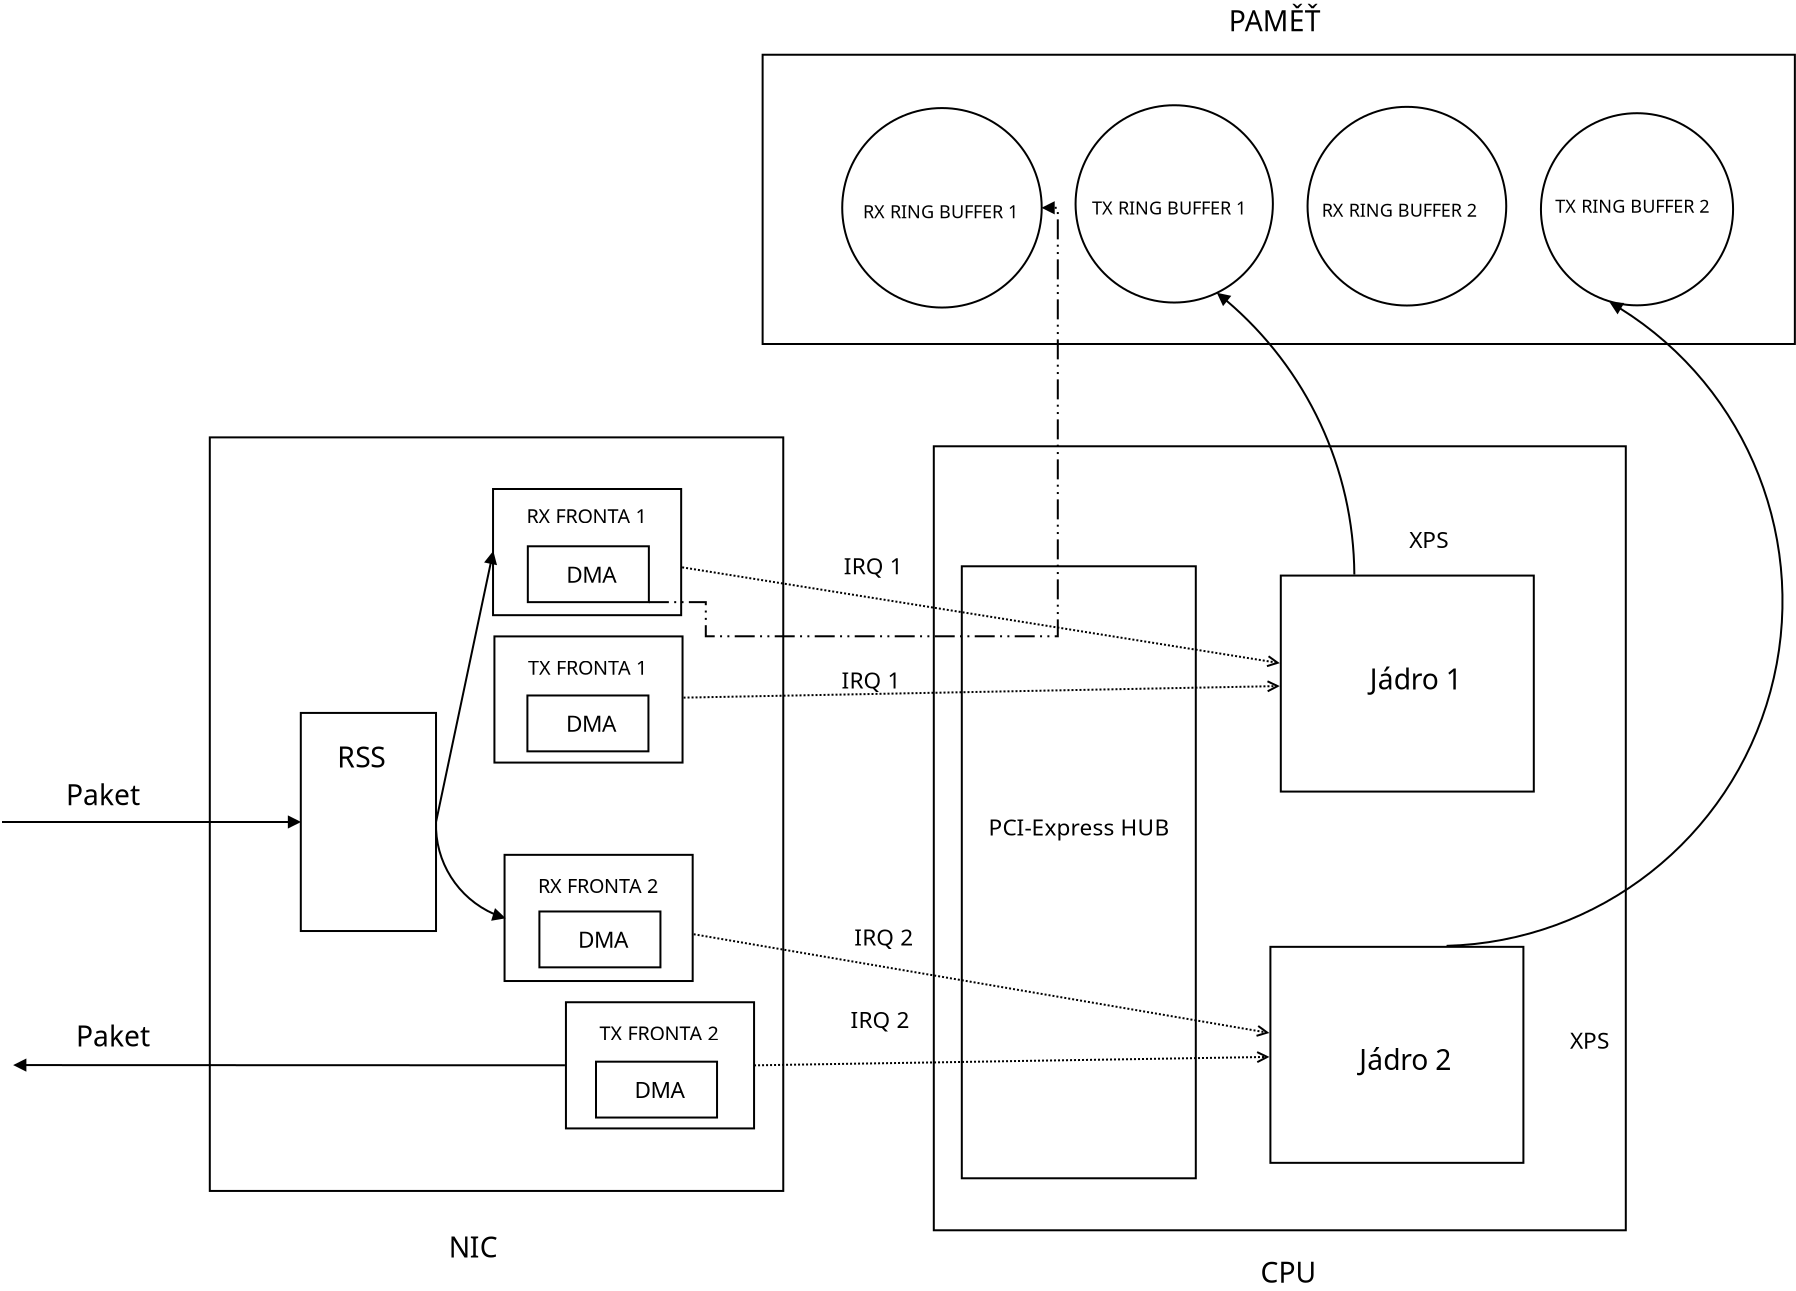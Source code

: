 <?xml version="1.0" encoding="UTF-8"?>
<dia:diagram xmlns:dia="http://www.lysator.liu.se/~alla/dia/">
  <dia:layer name="Background" visible="true" active="true">
    <dia:object type="Standard - Box" version="0" id="O0">
      <dia:attribute name="obj_pos">
        <dia:point val="3.762,3.036"/>
      </dia:attribute>
      <dia:attribute name="obj_bb">
        <dia:rectangle val="3.712,2.986;13.217,9.395"/>
      </dia:attribute>
      <dia:attribute name="elem_corner">
        <dia:point val="3.762,3.036"/>
      </dia:attribute>
      <dia:attribute name="elem_width">
        <dia:real val="9.406"/>
      </dia:attribute>
      <dia:attribute name="elem_height">
        <dia:real val="6.309"/>
      </dia:attribute>
      <dia:attribute name="show_background">
        <dia:boolean val="true"/>
      </dia:attribute>
    </dia:object>
    <dia:object type="Standard - Text" version="1" id="O1">
      <dia:attribute name="obj_pos">
        <dia:point val="5.437,4.747"/>
      </dia:attribute>
      <dia:attribute name="obj_bb">
        <dia:rectangle val="5.437,3.83;12.022,4.98"/>
      </dia:attribute>
      <dia:attribute name="text">
        <dia:composite type="text">
          <dia:attribute name="string">
            <dia:string>#RX FRONTA 1#</dia:string>
          </dia:attribute>
          <dia:attribute name="font">
            <dia:font family="sans" style="0" name="Helvetica"/>
          </dia:attribute>
          <dia:attribute name="height">
            <dia:real val="1.235"/>
          </dia:attribute>
          <dia:attribute name="pos">
            <dia:point val="5.437,4.747"/>
          </dia:attribute>
          <dia:attribute name="color">
            <dia:color val="#000000"/>
          </dia:attribute>
          <dia:attribute name="alignment">
            <dia:enum val="0"/>
          </dia:attribute>
        </dia:composite>
      </dia:attribute>
      <dia:attribute name="valign">
        <dia:enum val="3"/>
      </dia:attribute>
    </dia:object>
    <dia:object type="Standard - Box" version="0" id="O2">
      <dia:attribute name="obj_pos">
        <dia:point val="43.15,7.365"/>
      </dia:attribute>
      <dia:attribute name="obj_bb">
        <dia:rectangle val="43.099,7.315;55.849,18.215"/>
      </dia:attribute>
      <dia:attribute name="elem_corner">
        <dia:point val="43.15,7.365"/>
      </dia:attribute>
      <dia:attribute name="elem_width">
        <dia:real val="12.65"/>
      </dia:attribute>
      <dia:attribute name="elem_height">
        <dia:real val="10.8"/>
      </dia:attribute>
      <dia:attribute name="show_background">
        <dia:boolean val="true"/>
      </dia:attribute>
    </dia:object>
    <dia:object type="Standard - Line" version="0" id="O3">
      <dia:attribute name="obj_pos">
        <dia:point val="13.217,6.952"/>
      </dia:attribute>
      <dia:attribute name="obj_bb">
        <dia:rectangle val="13.159,6.895;43.21,11.983"/>
      </dia:attribute>
      <dia:attribute name="conn_endpoints">
        <dia:point val="13.217,6.952"/>
        <dia:point val="43.1,11.743"/>
      </dia:attribute>
      <dia:attribute name="numcp">
        <dia:int val="1"/>
      </dia:attribute>
      <dia:attribute name="line_style">
        <dia:enum val="4"/>
      </dia:attribute>
      <dia:attribute name="end_arrow">
        <dia:enum val="1"/>
      </dia:attribute>
      <dia:attribute name="end_arrow_length">
        <dia:real val="0.5"/>
      </dia:attribute>
      <dia:attribute name="end_arrow_width">
        <dia:real val="0.5"/>
      </dia:attribute>
      <dia:connections>
        <dia:connection handle="0" to="O0" connection="8"/>
        <dia:connection handle="1" to="O2" connection="8"/>
      </dia:connections>
    </dia:object>
    <dia:object type="Standard - Text" version="1" id="O4">
      <dia:attribute name="obj_pos">
        <dia:point val="21.3,7.3"/>
      </dia:attribute>
      <dia:attribute name="obj_bb">
        <dia:rectangle val="21.3,6.25;24.387,7.567"/>
      </dia:attribute>
      <dia:attribute name="text">
        <dia:composite type="text">
          <dia:attribute name="string">
            <dia:string>#IRQ 1#</dia:string>
          </dia:attribute>
          <dia:attribute name="font">
            <dia:font family="sans" style="0" name="Helvetica"/>
          </dia:attribute>
          <dia:attribute name="height">
            <dia:real val="1.411"/>
          </dia:attribute>
          <dia:attribute name="pos">
            <dia:point val="21.3,7.3"/>
          </dia:attribute>
          <dia:attribute name="color">
            <dia:color val="#000000"/>
          </dia:attribute>
          <dia:attribute name="alignment">
            <dia:enum val="0"/>
          </dia:attribute>
        </dia:composite>
      </dia:attribute>
      <dia:attribute name="valign">
        <dia:enum val="3"/>
      </dia:attribute>
    </dia:object>
    <dia:object type="Standard - Text" version="1" id="O5">
      <dia:attribute name="obj_pos">
        <dia:point val="47.594,13.064"/>
      </dia:attribute>
      <dia:attribute name="obj_bb">
        <dia:rectangle val="47.594,11.754;52.526,13.397"/>
      </dia:attribute>
      <dia:attribute name="text">
        <dia:composite type="text">
          <dia:attribute name="string">
            <dia:string>#Jádro 1#</dia:string>
          </dia:attribute>
          <dia:attribute name="font">
            <dia:font family="sans" style="0" name="Helvetica"/>
          </dia:attribute>
          <dia:attribute name="height">
            <dia:real val="1.764"/>
          </dia:attribute>
          <dia:attribute name="pos">
            <dia:point val="47.594,13.064"/>
          </dia:attribute>
          <dia:attribute name="color">
            <dia:color val="#000000"/>
          </dia:attribute>
          <dia:attribute name="alignment">
            <dia:enum val="0"/>
          </dia:attribute>
        </dia:composite>
      </dia:attribute>
      <dia:attribute name="valign">
        <dia:enum val="3"/>
      </dia:attribute>
    </dia:object>
    <dia:object type="Standard - Box" version="0" id="O6">
      <dia:attribute name="obj_pos">
        <dia:point val="-10.4,0.455"/>
      </dia:attribute>
      <dia:attribute name="obj_bb">
        <dia:rectangle val="-10.45,0.405;18.323,38.183"/>
      </dia:attribute>
      <dia:attribute name="elem_corner">
        <dia:point val="-10.4,0.455"/>
      </dia:attribute>
      <dia:attribute name="elem_width">
        <dia:real val="28.673"/>
      </dia:attribute>
      <dia:attribute name="elem_height">
        <dia:real val="37.678"/>
      </dia:attribute>
      <dia:attribute name="border_width">
        <dia:real val="0.1"/>
      </dia:attribute>
      <dia:attribute name="show_background">
        <dia:boolean val="false"/>
      </dia:attribute>
    </dia:object>
    <dia:object type="Standard - Box" version="0" id="O7">
      <dia:attribute name="obj_pos">
        <dia:point val="17.241,-18.677"/>
      </dia:attribute>
      <dia:attribute name="obj_bb">
        <dia:rectangle val="17.191,-18.727;68.904,-4.163"/>
      </dia:attribute>
      <dia:attribute name="elem_corner">
        <dia:point val="17.241,-18.677"/>
      </dia:attribute>
      <dia:attribute name="elem_width">
        <dia:real val="51.612"/>
      </dia:attribute>
      <dia:attribute name="elem_height">
        <dia:real val="14.463"/>
      </dia:attribute>
      <dia:attribute name="show_background">
        <dia:boolean val="true"/>
      </dia:attribute>
    </dia:object>
    <dia:object type="Standard - Text" version="1" id="O8">
      <dia:attribute name="obj_pos">
        <dia:point val="22.257,-10.498"/>
      </dia:attribute>
      <dia:attribute name="obj_bb">
        <dia:rectangle val="22.257,-11.336;30.725,-10.286"/>
      </dia:attribute>
      <dia:attribute name="text">
        <dia:composite type="text">
          <dia:attribute name="string">
            <dia:string>#RX RING BUFFER 1#</dia:string>
          </dia:attribute>
          <dia:attribute name="font">
            <dia:font family="sans" style="0" name="Helvetica"/>
          </dia:attribute>
          <dia:attribute name="height">
            <dia:real val="1.129"/>
          </dia:attribute>
          <dia:attribute name="pos">
            <dia:point val="22.257,-10.498"/>
          </dia:attribute>
          <dia:attribute name="color">
            <dia:color val="#000000"/>
          </dia:attribute>
          <dia:attribute name="alignment">
            <dia:enum val="0"/>
          </dia:attribute>
        </dia:composite>
      </dia:attribute>
      <dia:attribute name="valign">
        <dia:enum val="3"/>
      </dia:attribute>
    </dia:object>
    <dia:object type="Geometric - Perfect Circle" version="1" id="O9">
      <dia:attribute name="obj_pos">
        <dia:point val="21.221,-16.011"/>
      </dia:attribute>
      <dia:attribute name="obj_bb">
        <dia:rectangle val="21.171,-16.061;31.245,-5.987"/>
      </dia:attribute>
      <dia:attribute name="meta">
        <dia:composite type="dict"/>
      </dia:attribute>
      <dia:attribute name="elem_corner">
        <dia:point val="21.221,-16.011"/>
      </dia:attribute>
      <dia:attribute name="elem_width">
        <dia:real val="9.974"/>
      </dia:attribute>
      <dia:attribute name="elem_height">
        <dia:real val="9.974"/>
      </dia:attribute>
      <dia:attribute name="line_width">
        <dia:real val="0.1"/>
      </dia:attribute>
      <dia:attribute name="line_colour">
        <dia:color val="#000000"/>
      </dia:attribute>
      <dia:attribute name="fill_colour">
        <dia:color val="#ffffff"/>
      </dia:attribute>
      <dia:attribute name="show_background">
        <dia:boolean val="false"/>
      </dia:attribute>
      <dia:attribute name="line_style">
        <dia:enum val="0"/>
        <dia:real val="1"/>
      </dia:attribute>
      <dia:attribute name="flip_horizontal">
        <dia:boolean val="false"/>
      </dia:attribute>
      <dia:attribute name="flip_vertical">
        <dia:boolean val="false"/>
      </dia:attribute>
      <dia:attribute name="subscale">
        <dia:real val="1"/>
      </dia:attribute>
    </dia:object>
    <dia:object type="Standard - Text" version="1" id="O10">
      <dia:attribute name="obj_pos">
        <dia:point val="40.545,-19.854"/>
      </dia:attribute>
      <dia:attribute name="obj_bb">
        <dia:rectangle val="40.545,-21.164;45.24,-19.521"/>
      </dia:attribute>
      <dia:attribute name="text">
        <dia:composite type="text">
          <dia:attribute name="string">
            <dia:string>#PAMĚŤ#</dia:string>
          </dia:attribute>
          <dia:attribute name="font">
            <dia:font family="sans" style="0" name="Helvetica"/>
          </dia:attribute>
          <dia:attribute name="height">
            <dia:real val="1.764"/>
          </dia:attribute>
          <dia:attribute name="pos">
            <dia:point val="40.545,-19.854"/>
          </dia:attribute>
          <dia:attribute name="color">
            <dia:color val="#000000"/>
          </dia:attribute>
          <dia:attribute name="alignment">
            <dia:enum val="0"/>
          </dia:attribute>
        </dia:composite>
      </dia:attribute>
      <dia:attribute name="valign">
        <dia:enum val="3"/>
      </dia:attribute>
    </dia:object>
    <dia:object type="Standard - Box" version="0" id="O11">
      <dia:attribute name="obj_pos">
        <dia:point val="3.831,10.406"/>
      </dia:attribute>
      <dia:attribute name="obj_bb">
        <dia:rectangle val="3.781,10.356;13.287,16.765"/>
      </dia:attribute>
      <dia:attribute name="elem_corner">
        <dia:point val="3.831,10.406"/>
      </dia:attribute>
      <dia:attribute name="elem_width">
        <dia:real val="9.406"/>
      </dia:attribute>
      <dia:attribute name="elem_height">
        <dia:real val="6.309"/>
      </dia:attribute>
      <dia:attribute name="show_background">
        <dia:boolean val="true"/>
      </dia:attribute>
    </dia:object>
    <dia:object type="Standard - Text" version="1" id="O12">
      <dia:attribute name="obj_pos">
        <dia:point val="5.506,12.318"/>
      </dia:attribute>
      <dia:attribute name="obj_bb">
        <dia:rectangle val="5.506,11.4;12.009,12.55"/>
      </dia:attribute>
      <dia:attribute name="text">
        <dia:composite type="text">
          <dia:attribute name="string">
            <dia:string>#TX FRONTA 1#</dia:string>
          </dia:attribute>
          <dia:attribute name="font">
            <dia:font family="sans" style="0" name="Helvetica"/>
          </dia:attribute>
          <dia:attribute name="height">
            <dia:real val="1.235"/>
          </dia:attribute>
          <dia:attribute name="pos">
            <dia:point val="5.506,12.318"/>
          </dia:attribute>
          <dia:attribute name="color">
            <dia:color val="#000000"/>
          </dia:attribute>
          <dia:attribute name="alignment">
            <dia:enum val="0"/>
          </dia:attribute>
        </dia:composite>
      </dia:attribute>
      <dia:attribute name="valign">
        <dia:enum val="3"/>
      </dia:attribute>
    </dia:object>
    <dia:object type="Standard - Text" version="1" id="O13">
      <dia:attribute name="obj_pos">
        <dia:point val="33.708,-10.694"/>
      </dia:attribute>
      <dia:attribute name="obj_bb">
        <dia:rectangle val="33.708,-11.531;42.1,-10.481"/>
      </dia:attribute>
      <dia:attribute name="text">
        <dia:composite type="text">
          <dia:attribute name="string">
            <dia:string>#TX RING BUFFER 1#</dia:string>
          </dia:attribute>
          <dia:attribute name="font">
            <dia:font family="sans" style="0" name="Helvetica"/>
          </dia:attribute>
          <dia:attribute name="height">
            <dia:real val="1.129"/>
          </dia:attribute>
          <dia:attribute name="pos">
            <dia:point val="33.708,-10.694"/>
          </dia:attribute>
          <dia:attribute name="color">
            <dia:color val="#000000"/>
          </dia:attribute>
          <dia:attribute name="alignment">
            <dia:enum val="0"/>
          </dia:attribute>
        </dia:composite>
      </dia:attribute>
      <dia:attribute name="valign">
        <dia:enum val="3"/>
      </dia:attribute>
    </dia:object>
    <dia:object type="Geometric - Perfect Circle" version="1" id="O14">
      <dia:attribute name="obj_pos">
        <dia:point val="32.889,-16.152"/>
      </dia:attribute>
      <dia:attribute name="obj_bb">
        <dia:rectangle val="32.839,-16.202;42.804,-6.237"/>
      </dia:attribute>
      <dia:attribute name="meta">
        <dia:composite type="dict"/>
      </dia:attribute>
      <dia:attribute name="elem_corner">
        <dia:point val="32.889,-16.152"/>
      </dia:attribute>
      <dia:attribute name="elem_width">
        <dia:real val="9.865"/>
      </dia:attribute>
      <dia:attribute name="elem_height">
        <dia:real val="9.865"/>
      </dia:attribute>
      <dia:attribute name="line_width">
        <dia:real val="0.1"/>
      </dia:attribute>
      <dia:attribute name="line_colour">
        <dia:color val="#000000"/>
      </dia:attribute>
      <dia:attribute name="fill_colour">
        <dia:color val="#ffffff"/>
      </dia:attribute>
      <dia:attribute name="show_background">
        <dia:boolean val="false"/>
      </dia:attribute>
      <dia:attribute name="line_style">
        <dia:enum val="0"/>
        <dia:real val="1"/>
      </dia:attribute>
      <dia:attribute name="flip_horizontal">
        <dia:boolean val="false"/>
      </dia:attribute>
      <dia:attribute name="flip_vertical">
        <dia:boolean val="false"/>
      </dia:attribute>
      <dia:attribute name="subscale">
        <dia:real val="1"/>
      </dia:attribute>
    </dia:object>
    <dia:object type="Standard - Line" version="0" id="O15">
      <dia:attribute name="obj_pos">
        <dia:point val="13.287,13.468"/>
      </dia:attribute>
      <dia:attribute name="obj_bb">
        <dia:rectangle val="13.236,12.569;43.211,13.519"/>
      </dia:attribute>
      <dia:attribute name="conn_endpoints">
        <dia:point val="13.287,13.468"/>
        <dia:point val="43.099,12.889"/>
      </dia:attribute>
      <dia:attribute name="numcp">
        <dia:int val="1"/>
      </dia:attribute>
      <dia:attribute name="line_style">
        <dia:enum val="4"/>
      </dia:attribute>
      <dia:attribute name="end_arrow">
        <dia:enum val="1"/>
      </dia:attribute>
      <dia:attribute name="end_arrow_length">
        <dia:real val="0.5"/>
      </dia:attribute>
      <dia:attribute name="end_arrow_width">
        <dia:real val="0.5"/>
      </dia:attribute>
      <dia:connections>
        <dia:connection handle="0" to="O11" connection="8"/>
        <dia:connection handle="1" to="O2" connection="8"/>
      </dia:connections>
    </dia:object>
    <dia:object type="Standard - Text" version="1" id="O16">
      <dia:attribute name="obj_pos">
        <dia:point val="21.18,13.008"/>
      </dia:attribute>
      <dia:attribute name="obj_bb">
        <dia:rectangle val="21.18,11.958;24.268,13.276"/>
      </dia:attribute>
      <dia:attribute name="text">
        <dia:composite type="text">
          <dia:attribute name="string">
            <dia:string>#IRQ 1#</dia:string>
          </dia:attribute>
          <dia:attribute name="font">
            <dia:font family="sans" style="0" name="Helvetica"/>
          </dia:attribute>
          <dia:attribute name="height">
            <dia:real val="1.411"/>
          </dia:attribute>
          <dia:attribute name="pos">
            <dia:point val="21.18,13.008"/>
          </dia:attribute>
          <dia:attribute name="color">
            <dia:color val="#000000"/>
          </dia:attribute>
          <dia:attribute name="alignment">
            <dia:enum val="0"/>
          </dia:attribute>
        </dia:composite>
      </dia:attribute>
      <dia:attribute name="valign">
        <dia:enum val="3"/>
      </dia:attribute>
    </dia:object>
    <dia:object type="Standard - Box" version="0" id="O17">
      <dia:attribute name="obj_pos">
        <dia:point val="4.338,21.328"/>
      </dia:attribute>
      <dia:attribute name="obj_bb">
        <dia:rectangle val="4.288,21.278;13.794,27.687"/>
      </dia:attribute>
      <dia:attribute name="elem_corner">
        <dia:point val="4.338,21.328"/>
      </dia:attribute>
      <dia:attribute name="elem_width">
        <dia:real val="9.406"/>
      </dia:attribute>
      <dia:attribute name="elem_height">
        <dia:real val="6.309"/>
      </dia:attribute>
      <dia:attribute name="show_background">
        <dia:boolean val="true"/>
      </dia:attribute>
    </dia:object>
    <dia:object type="Standard - Text" version="1" id="O18">
      <dia:attribute name="obj_pos">
        <dia:point val="6.013,23.239"/>
      </dia:attribute>
      <dia:attribute name="obj_bb">
        <dia:rectangle val="6.013,22.322;12.598,23.472"/>
      </dia:attribute>
      <dia:attribute name="text">
        <dia:composite type="text">
          <dia:attribute name="string">
            <dia:string>#RX FRONTA 2#</dia:string>
          </dia:attribute>
          <dia:attribute name="font">
            <dia:font family="sans" style="0" name="Helvetica"/>
          </dia:attribute>
          <dia:attribute name="height">
            <dia:real val="1.235"/>
          </dia:attribute>
          <dia:attribute name="pos">
            <dia:point val="6.013,23.239"/>
          </dia:attribute>
          <dia:attribute name="color">
            <dia:color val="#000000"/>
          </dia:attribute>
          <dia:attribute name="alignment">
            <dia:enum val="0"/>
          </dia:attribute>
        </dia:composite>
      </dia:attribute>
      <dia:attribute name="valign">
        <dia:enum val="3"/>
      </dia:attribute>
    </dia:object>
    <dia:object type="Standard - Box" version="0" id="O19">
      <dia:attribute name="obj_pos">
        <dia:point val="7.407,28.698"/>
      </dia:attribute>
      <dia:attribute name="obj_bb">
        <dia:rectangle val="7.357,28.648;16.863,35.057"/>
      </dia:attribute>
      <dia:attribute name="elem_corner">
        <dia:point val="7.407,28.698"/>
      </dia:attribute>
      <dia:attribute name="elem_width">
        <dia:real val="9.406"/>
      </dia:attribute>
      <dia:attribute name="elem_height">
        <dia:real val="6.309"/>
      </dia:attribute>
      <dia:attribute name="show_background">
        <dia:boolean val="true"/>
      </dia:attribute>
    </dia:object>
    <dia:object type="Standard - Text" version="1" id="O20">
      <dia:attribute name="obj_pos">
        <dia:point val="9.083,30.61"/>
      </dia:attribute>
      <dia:attribute name="obj_bb">
        <dia:rectangle val="9.083,29.692;15.585,30.842"/>
      </dia:attribute>
      <dia:attribute name="text">
        <dia:composite type="text">
          <dia:attribute name="string">
            <dia:string>#TX FRONTA 2#</dia:string>
          </dia:attribute>
          <dia:attribute name="font">
            <dia:font family="sans" style="0" name="Helvetica"/>
          </dia:attribute>
          <dia:attribute name="height">
            <dia:real val="1.235"/>
          </dia:attribute>
          <dia:attribute name="pos">
            <dia:point val="9.083,30.61"/>
          </dia:attribute>
          <dia:attribute name="color">
            <dia:color val="#000000"/>
          </dia:attribute>
          <dia:attribute name="alignment">
            <dia:enum val="0"/>
          </dia:attribute>
        </dia:composite>
      </dia:attribute>
      <dia:attribute name="valign">
        <dia:enum val="3"/>
      </dia:attribute>
    </dia:object>
    <dia:object type="Standard - Arc" version="0" id="O21">
      <dia:attribute name="obj_pos">
        <dia:point val="49.474,12.765"/>
      </dia:attribute>
      <dia:attribute name="obj_bb">
        <dia:rectangle val="37.755,-11.286;49.541,12.832"/>
      </dia:attribute>
      <dia:attribute name="conn_endpoints">
        <dia:point val="49.474,12.765"/>
        <dia:point val="37.822,-11.219"/>
      </dia:attribute>
      <dia:attribute name="curve_distance">
        <dia:real val="1.772"/>
      </dia:attribute>
      <dia:attribute name="end_arrow">
        <dia:enum val="3"/>
      </dia:attribute>
      <dia:attribute name="end_arrow_length">
        <dia:real val="0.5"/>
      </dia:attribute>
      <dia:attribute name="end_arrow_width">
        <dia:real val="0.5"/>
      </dia:attribute>
      <dia:connections>
        <dia:connection handle="0" to="O2" connection="8"/>
        <dia:connection handle="1" to="O14" connection="8"/>
      </dia:connections>
    </dia:object>
    <dia:object type="Standard - Text" version="1" id="O22">
      <dia:attribute name="obj_pos">
        <dia:point val="49.57,5.984"/>
      </dia:attribute>
      <dia:attribute name="obj_bb">
        <dia:rectangle val="49.57,4.934;51.742,6.251"/>
      </dia:attribute>
      <dia:attribute name="text">
        <dia:composite type="text">
          <dia:attribute name="string">
            <dia:string>#XPS#</dia:string>
          </dia:attribute>
          <dia:attribute name="font">
            <dia:font family="sans" style="0" name="Helvetica"/>
          </dia:attribute>
          <dia:attribute name="height">
            <dia:real val="1.411"/>
          </dia:attribute>
          <dia:attribute name="pos">
            <dia:point val="49.57,5.984"/>
          </dia:attribute>
          <dia:attribute name="color">
            <dia:color val="#000000"/>
          </dia:attribute>
          <dia:attribute name="alignment">
            <dia:enum val="0"/>
          </dia:attribute>
        </dia:composite>
      </dia:attribute>
      <dia:attribute name="valign">
        <dia:enum val="3"/>
      </dia:attribute>
    </dia:object>
    <dia:object type="Standard - Box" version="0" id="O23">
      <dia:attribute name="obj_pos">
        <dia:point val="42.63,25.928"/>
      </dia:attribute>
      <dia:attribute name="obj_bb">
        <dia:rectangle val="42.58,25.878;55.33,36.778"/>
      </dia:attribute>
      <dia:attribute name="elem_corner">
        <dia:point val="42.63,25.928"/>
      </dia:attribute>
      <dia:attribute name="elem_width">
        <dia:real val="12.65"/>
      </dia:attribute>
      <dia:attribute name="elem_height">
        <dia:real val="10.8"/>
      </dia:attribute>
      <dia:attribute name="show_background">
        <dia:boolean val="true"/>
      </dia:attribute>
    </dia:object>
    <dia:object type="Standard - Text" version="1" id="O24">
      <dia:attribute name="obj_pos">
        <dia:point val="47.075,32.09"/>
      </dia:attribute>
      <dia:attribute name="obj_bb">
        <dia:rectangle val="47.075,30.78;52.007,32.422"/>
      </dia:attribute>
      <dia:attribute name="text">
        <dia:composite type="text">
          <dia:attribute name="string">
            <dia:string>#Jádro 2#</dia:string>
          </dia:attribute>
          <dia:attribute name="font">
            <dia:font family="sans" style="0" name="Helvetica"/>
          </dia:attribute>
          <dia:attribute name="height">
            <dia:real val="1.764"/>
          </dia:attribute>
          <dia:attribute name="pos">
            <dia:point val="47.075,32.09"/>
          </dia:attribute>
          <dia:attribute name="color">
            <dia:color val="#000000"/>
          </dia:attribute>
          <dia:attribute name="alignment">
            <dia:enum val="0"/>
          </dia:attribute>
        </dia:composite>
      </dia:attribute>
      <dia:attribute name="valign">
        <dia:enum val="3"/>
      </dia:attribute>
    </dia:object>
    <dia:object type="Standard - Line" version="0" id="O25">
      <dia:attribute name="obj_pos">
        <dia:point val="13.793,25.297"/>
      </dia:attribute>
      <dia:attribute name="obj_bb">
        <dia:rectangle val="13.735,25.24;42.691,30.468"/>
      </dia:attribute>
      <dia:attribute name="conn_endpoints">
        <dia:point val="13.793,25.297"/>
        <dia:point val="42.581,30.235"/>
      </dia:attribute>
      <dia:attribute name="numcp">
        <dia:int val="1"/>
      </dia:attribute>
      <dia:attribute name="line_style">
        <dia:enum val="4"/>
      </dia:attribute>
      <dia:attribute name="end_arrow">
        <dia:enum val="1"/>
      </dia:attribute>
      <dia:attribute name="end_arrow_length">
        <dia:real val="0.5"/>
      </dia:attribute>
      <dia:attribute name="end_arrow_width">
        <dia:real val="0.5"/>
      </dia:attribute>
      <dia:connections>
        <dia:connection handle="0" to="O17" connection="8"/>
        <dia:connection handle="1" to="O23" connection="8"/>
      </dia:connections>
    </dia:object>
    <dia:object type="Standard - Text" version="1" id="O26">
      <dia:attribute name="obj_pos">
        <dia:point val="21.817,25.863"/>
      </dia:attribute>
      <dia:attribute name="obj_bb">
        <dia:rectangle val="21.817,24.814;24.905,26.131"/>
      </dia:attribute>
      <dia:attribute name="text">
        <dia:composite type="text">
          <dia:attribute name="string">
            <dia:string>#IRQ 2#</dia:string>
          </dia:attribute>
          <dia:attribute name="font">
            <dia:font family="sans" style="0" name="Helvetica"/>
          </dia:attribute>
          <dia:attribute name="height">
            <dia:real val="1.411"/>
          </dia:attribute>
          <dia:attribute name="pos">
            <dia:point val="21.817,25.863"/>
          </dia:attribute>
          <dia:attribute name="color">
            <dia:color val="#000000"/>
          </dia:attribute>
          <dia:attribute name="alignment">
            <dia:enum val="0"/>
          </dia:attribute>
        </dia:composite>
      </dia:attribute>
      <dia:attribute name="valign">
        <dia:enum val="3"/>
      </dia:attribute>
    </dia:object>
    <dia:object type="Standard - Line" version="0" id="O27">
      <dia:attribute name="obj_pos">
        <dia:point val="16.813,31.853"/>
      </dia:attribute>
      <dia:attribute name="obj_bb">
        <dia:rectangle val="16.762,31.11;42.693,31.904"/>
      </dia:attribute>
      <dia:attribute name="conn_endpoints">
        <dia:point val="16.813,31.853"/>
        <dia:point val="42.581,31.432"/>
      </dia:attribute>
      <dia:attribute name="numcp">
        <dia:int val="1"/>
      </dia:attribute>
      <dia:attribute name="line_style">
        <dia:enum val="4"/>
      </dia:attribute>
      <dia:attribute name="end_arrow">
        <dia:enum val="1"/>
      </dia:attribute>
      <dia:attribute name="end_arrow_length">
        <dia:real val="0.5"/>
      </dia:attribute>
      <dia:attribute name="end_arrow_width">
        <dia:real val="0.5"/>
      </dia:attribute>
      <dia:connections>
        <dia:connection handle="0" to="O19" connection="4"/>
        <dia:connection handle="1" to="O23" connection="8"/>
      </dia:connections>
    </dia:object>
    <dia:object type="Standard - Text" version="1" id="O28">
      <dia:attribute name="obj_pos">
        <dia:point val="21.638,29.981"/>
      </dia:attribute>
      <dia:attribute name="obj_bb">
        <dia:rectangle val="21.638,28.931;24.725,30.249"/>
      </dia:attribute>
      <dia:attribute name="text">
        <dia:composite type="text">
          <dia:attribute name="string">
            <dia:string>#IRQ 2#</dia:string>
          </dia:attribute>
          <dia:attribute name="font">
            <dia:font family="sans" style="0" name="Helvetica"/>
          </dia:attribute>
          <dia:attribute name="height">
            <dia:real val="1.411"/>
          </dia:attribute>
          <dia:attribute name="pos">
            <dia:point val="21.638,29.981"/>
          </dia:attribute>
          <dia:attribute name="color">
            <dia:color val="#000000"/>
          </dia:attribute>
          <dia:attribute name="alignment">
            <dia:enum val="0"/>
          </dia:attribute>
        </dia:composite>
      </dia:attribute>
      <dia:attribute name="valign">
        <dia:enum val="3"/>
      </dia:attribute>
    </dia:object>
    <dia:object type="Standard - Arc" version="0" id="O29">
      <dia:attribute name="obj_pos">
        <dia:point val="48.955,31.328"/>
      </dia:attribute>
      <dia:attribute name="obj_bb">
        <dia:rectangle val="48.894,-11.012;68.471,31.39"/>
      </dia:attribute>
      <dia:attribute name="conn_endpoints">
        <dia:point val="48.955,31.328"/>
        <dia:point val="60.96,-10.95"/>
      </dia:attribute>
      <dia:attribute name="curve_distance">
        <dia:real val="13.004"/>
      </dia:attribute>
      <dia:attribute name="end_arrow">
        <dia:enum val="3"/>
      </dia:attribute>
      <dia:attribute name="end_arrow_length">
        <dia:real val="0.5"/>
      </dia:attribute>
      <dia:attribute name="end_arrow_width">
        <dia:real val="0.5"/>
      </dia:attribute>
      <dia:connections>
        <dia:connection handle="0" to="O23" connection="8"/>
        <dia:connection handle="1" to="O34" connection="8"/>
      </dia:connections>
    </dia:object>
    <dia:object type="Standard - Text" version="1" id="O30">
      <dia:attribute name="obj_pos">
        <dia:point val="57.612,31.027"/>
      </dia:attribute>
      <dia:attribute name="obj_bb">
        <dia:rectangle val="57.612,29.977;59.785,31.294"/>
      </dia:attribute>
      <dia:attribute name="text">
        <dia:composite type="text">
          <dia:attribute name="string">
            <dia:string>#XPS#</dia:string>
          </dia:attribute>
          <dia:attribute name="font">
            <dia:font family="sans" style="0" name="Helvetica"/>
          </dia:attribute>
          <dia:attribute name="height">
            <dia:real val="1.411"/>
          </dia:attribute>
          <dia:attribute name="pos">
            <dia:point val="57.612,31.027"/>
          </dia:attribute>
          <dia:attribute name="color">
            <dia:color val="#000000"/>
          </dia:attribute>
          <dia:attribute name="alignment">
            <dia:enum val="0"/>
          </dia:attribute>
        </dia:composite>
      </dia:attribute>
      <dia:attribute name="valign">
        <dia:enum val="3"/>
      </dia:attribute>
    </dia:object>
    <dia:object type="Standard - Text" version="1" id="O31">
      <dia:attribute name="obj_pos">
        <dia:point val="45.198,-10.579"/>
      </dia:attribute>
      <dia:attribute name="obj_bb">
        <dia:rectangle val="45.198,-11.417;53.665,-10.367"/>
      </dia:attribute>
      <dia:attribute name="text">
        <dia:composite type="text">
          <dia:attribute name="string">
            <dia:string>#RX RING BUFFER 2#</dia:string>
          </dia:attribute>
          <dia:attribute name="font">
            <dia:font family="sans" style="0" name="Helvetica"/>
          </dia:attribute>
          <dia:attribute name="height">
            <dia:real val="1.129"/>
          </dia:attribute>
          <dia:attribute name="pos">
            <dia:point val="45.198,-10.579"/>
          </dia:attribute>
          <dia:attribute name="color">
            <dia:color val="#000000"/>
          </dia:attribute>
          <dia:attribute name="alignment">
            <dia:enum val="0"/>
          </dia:attribute>
        </dia:composite>
      </dia:attribute>
      <dia:attribute name="valign">
        <dia:enum val="3"/>
      </dia:attribute>
    </dia:object>
    <dia:object type="Geometric - Perfect Circle" version="1" id="O32">
      <dia:attribute name="obj_pos">
        <dia:point val="44.488,-16.072"/>
      </dia:attribute>
      <dia:attribute name="obj_bb">
        <dia:rectangle val="44.438,-16.122;54.473,-6.088"/>
      </dia:attribute>
      <dia:attribute name="meta">
        <dia:composite type="dict"/>
      </dia:attribute>
      <dia:attribute name="elem_corner">
        <dia:point val="44.488,-16.072"/>
      </dia:attribute>
      <dia:attribute name="elem_width">
        <dia:real val="9.934"/>
      </dia:attribute>
      <dia:attribute name="elem_height">
        <dia:real val="9.934"/>
      </dia:attribute>
      <dia:attribute name="line_width">
        <dia:real val="0.1"/>
      </dia:attribute>
      <dia:attribute name="line_colour">
        <dia:color val="#000000"/>
      </dia:attribute>
      <dia:attribute name="fill_colour">
        <dia:color val="#ffffff"/>
      </dia:attribute>
      <dia:attribute name="show_background">
        <dia:boolean val="false"/>
      </dia:attribute>
      <dia:attribute name="line_style">
        <dia:enum val="0"/>
        <dia:real val="1"/>
      </dia:attribute>
      <dia:attribute name="flip_horizontal">
        <dia:boolean val="false"/>
      </dia:attribute>
      <dia:attribute name="flip_vertical">
        <dia:boolean val="false"/>
      </dia:attribute>
      <dia:attribute name="subscale">
        <dia:real val="1"/>
      </dia:attribute>
    </dia:object>
    <dia:object type="Standard - Text" version="1" id="O33">
      <dia:attribute name="obj_pos">
        <dia:point val="56.867,-10.774"/>
      </dia:attribute>
      <dia:attribute name="obj_bb">
        <dia:rectangle val="56.867,-11.612;65.259,-10.562"/>
      </dia:attribute>
      <dia:attribute name="text">
        <dia:composite type="text">
          <dia:attribute name="string">
            <dia:string>#TX RING BUFFER 2#</dia:string>
          </dia:attribute>
          <dia:attribute name="font">
            <dia:font family="sans" style="0" name="Helvetica"/>
          </dia:attribute>
          <dia:attribute name="height">
            <dia:real val="1.129"/>
          </dia:attribute>
          <dia:attribute name="pos">
            <dia:point val="56.867,-10.774"/>
          </dia:attribute>
          <dia:attribute name="color">
            <dia:color val="#000000"/>
          </dia:attribute>
          <dia:attribute name="alignment">
            <dia:enum val="0"/>
          </dia:attribute>
        </dia:composite>
      </dia:attribute>
      <dia:attribute name="valign">
        <dia:enum val="3"/>
      </dia:attribute>
    </dia:object>
    <dia:object type="Geometric - Perfect Circle" version="1" id="O34">
      <dia:attribute name="obj_pos">
        <dia:point val="56.157,-15.754"/>
      </dia:attribute>
      <dia:attribute name="obj_bb">
        <dia:rectangle val="56.107,-15.804;65.814,-6.097"/>
      </dia:attribute>
      <dia:attribute name="meta">
        <dia:composite type="dict"/>
      </dia:attribute>
      <dia:attribute name="elem_corner">
        <dia:point val="56.157,-15.754"/>
      </dia:attribute>
      <dia:attribute name="elem_width">
        <dia:real val="9.607"/>
      </dia:attribute>
      <dia:attribute name="elem_height">
        <dia:real val="9.607"/>
      </dia:attribute>
      <dia:attribute name="line_width">
        <dia:real val="0.1"/>
      </dia:attribute>
      <dia:attribute name="line_colour">
        <dia:color val="#000000"/>
      </dia:attribute>
      <dia:attribute name="fill_colour">
        <dia:color val="#ffffff"/>
      </dia:attribute>
      <dia:attribute name="show_background">
        <dia:boolean val="false"/>
      </dia:attribute>
      <dia:attribute name="line_style">
        <dia:enum val="0"/>
        <dia:real val="1"/>
      </dia:attribute>
      <dia:attribute name="flip_horizontal">
        <dia:boolean val="false"/>
      </dia:attribute>
      <dia:attribute name="flip_vertical">
        <dia:boolean val="false"/>
      </dia:attribute>
      <dia:attribute name="subscale">
        <dia:real val="1"/>
      </dia:attribute>
    </dia:object>
    <dia:object type="Standard - Text" version="1" id="O35">
      <dia:attribute name="obj_pos">
        <dia:point val="1.542,41.457"/>
      </dia:attribute>
      <dia:attribute name="obj_bb">
        <dia:rectangle val="1.542,40.147;3.997,41.789"/>
      </dia:attribute>
      <dia:attribute name="text">
        <dia:composite type="text">
          <dia:attribute name="string">
            <dia:string>#NIC#</dia:string>
          </dia:attribute>
          <dia:attribute name="font">
            <dia:font family="sans" style="0" name="Helvetica"/>
          </dia:attribute>
          <dia:attribute name="height">
            <dia:real val="1.764"/>
          </dia:attribute>
          <dia:attribute name="pos">
            <dia:point val="1.542,41.457"/>
          </dia:attribute>
          <dia:attribute name="color">
            <dia:color val="#000000"/>
          </dia:attribute>
          <dia:attribute name="alignment">
            <dia:enum val="0"/>
          </dia:attribute>
        </dia:composite>
      </dia:attribute>
      <dia:attribute name="valign">
        <dia:enum val="3"/>
      </dia:attribute>
    </dia:object>
    <dia:object type="Standard - Box" version="0" id="O36">
      <dia:attribute name="obj_pos">
        <dia:point val="-5.85,14.232"/>
      </dia:attribute>
      <dia:attribute name="obj_bb">
        <dia:rectangle val="-5.9,14.182;0.962,25.188"/>
      </dia:attribute>
      <dia:attribute name="elem_corner">
        <dia:point val="-5.85,14.232"/>
      </dia:attribute>
      <dia:attribute name="elem_width">
        <dia:real val="6.761"/>
      </dia:attribute>
      <dia:attribute name="elem_height">
        <dia:real val="10.905"/>
      </dia:attribute>
      <dia:attribute name="border_width">
        <dia:real val="0.1"/>
      </dia:attribute>
      <dia:attribute name="show_background">
        <dia:boolean val="false"/>
      </dia:attribute>
    </dia:object>
    <dia:object type="Standard - Text" version="1" id="O37">
      <dia:attribute name="obj_pos">
        <dia:point val="-4.028,16.966"/>
      </dia:attribute>
      <dia:attribute name="obj_bb">
        <dia:rectangle val="-4.028,15.656;-1.258,17.298"/>
      </dia:attribute>
      <dia:attribute name="text">
        <dia:composite type="text">
          <dia:attribute name="string">
            <dia:string>#RSS#</dia:string>
          </dia:attribute>
          <dia:attribute name="font">
            <dia:font family="sans" style="0" name="Helvetica"/>
          </dia:attribute>
          <dia:attribute name="height">
            <dia:real val="1.764"/>
          </dia:attribute>
          <dia:attribute name="pos">
            <dia:point val="-4.028,16.966"/>
          </dia:attribute>
          <dia:attribute name="color">
            <dia:color val="#000000"/>
          </dia:attribute>
          <dia:attribute name="alignment">
            <dia:enum val="0"/>
          </dia:attribute>
        </dia:composite>
      </dia:attribute>
      <dia:attribute name="valign">
        <dia:enum val="3"/>
      </dia:attribute>
    </dia:object>
    <dia:object type="Standard - Arc" version="0" id="O38">
      <dia:attribute name="obj_pos">
        <dia:point val="0.912,19.685"/>
      </dia:attribute>
      <dia:attribute name="obj_bb">
        <dia:rectangle val="0.852,6.13;3.964,19.744"/>
      </dia:attribute>
      <dia:attribute name="conn_endpoints">
        <dia:point val="0.912,19.685"/>
        <dia:point val="3.762,6.19"/>
      </dia:attribute>
      <dia:attribute name="curve_distance">
        <dia:real val="0.01"/>
      </dia:attribute>
      <dia:attribute name="end_arrow">
        <dia:enum val="3"/>
      </dia:attribute>
      <dia:attribute name="end_arrow_length">
        <dia:real val="0.5"/>
      </dia:attribute>
      <dia:attribute name="end_arrow_width">
        <dia:real val="0.5"/>
      </dia:attribute>
      <dia:connections>
        <dia:connection handle="0" to="O36" connection="4"/>
        <dia:connection handle="1" to="O0" connection="3"/>
      </dia:connections>
    </dia:object>
    <dia:object type="Standard - Arc" version="0" id="O39">
      <dia:attribute name="obj_pos">
        <dia:point val="0.912,19.685"/>
      </dia:attribute>
      <dia:attribute name="obj_bb">
        <dia:rectangle val="0.842,19.615;4.408,24.624"/>
      </dia:attribute>
      <dia:attribute name="conn_endpoints">
        <dia:point val="0.912,19.685"/>
        <dia:point val="4.338,24.483"/>
      </dia:attribute>
      <dia:attribute name="curve_distance">
        <dia:real val="1"/>
      </dia:attribute>
      <dia:attribute name="end_arrow">
        <dia:enum val="3"/>
      </dia:attribute>
      <dia:attribute name="end_arrow_length">
        <dia:real val="0.5"/>
      </dia:attribute>
      <dia:attribute name="end_arrow_width">
        <dia:real val="0.5"/>
      </dia:attribute>
      <dia:connections>
        <dia:connection handle="0" to="O36" connection="4"/>
        <dia:connection handle="1" to="O17" connection="3"/>
      </dia:connections>
    </dia:object>
    <dia:object type="Standard - Line" version="0" id="O40">
      <dia:attribute name="obj_pos">
        <dia:point val="-20.79,19.685"/>
      </dia:attribute>
      <dia:attribute name="obj_bb">
        <dia:rectangle val="-20.84,19.354;-5.786,20.016"/>
      </dia:attribute>
      <dia:attribute name="conn_endpoints">
        <dia:point val="-20.79,19.685"/>
        <dia:point val="-5.897,19.685"/>
      </dia:attribute>
      <dia:attribute name="numcp">
        <dia:int val="1"/>
      </dia:attribute>
      <dia:attribute name="end_arrow">
        <dia:enum val="3"/>
      </dia:attribute>
      <dia:attribute name="end_arrow_length">
        <dia:real val="0.5"/>
      </dia:attribute>
      <dia:attribute name="end_arrow_width">
        <dia:real val="0.5"/>
      </dia:attribute>
      <dia:connections>
        <dia:connection handle="1" to="O36" connection="8"/>
      </dia:connections>
    </dia:object>
    <dia:object type="Standard - Text" version="1" id="O41">
      <dia:attribute name="obj_pos">
        <dia:point val="-17.595,18.854"/>
      </dia:attribute>
      <dia:attribute name="obj_bb">
        <dia:rectangle val="-17.595,17.544;-13.755,19.186"/>
      </dia:attribute>
      <dia:attribute name="text">
        <dia:composite type="text">
          <dia:attribute name="string">
            <dia:string>#Paket#</dia:string>
          </dia:attribute>
          <dia:attribute name="font">
            <dia:font family="sans" style="0" name="Helvetica"/>
          </dia:attribute>
          <dia:attribute name="height">
            <dia:real val="1.764"/>
          </dia:attribute>
          <dia:attribute name="pos">
            <dia:point val="-17.595,18.854"/>
          </dia:attribute>
          <dia:attribute name="color">
            <dia:color val="#000000"/>
          </dia:attribute>
          <dia:attribute name="alignment">
            <dia:enum val="0"/>
          </dia:attribute>
        </dia:composite>
      </dia:attribute>
      <dia:attribute name="valign">
        <dia:enum val="3"/>
      </dia:attribute>
    </dia:object>
    <dia:object type="Standard - Line" version="0" id="O42">
      <dia:attribute name="obj_pos">
        <dia:point val="7.357,31.851"/>
      </dia:attribute>
      <dia:attribute name="obj_bb">
        <dia:rectangle val="-20.283,31.509;7.407,32.171"/>
      </dia:attribute>
      <dia:attribute name="conn_endpoints">
        <dia:point val="7.357,31.851"/>
        <dia:point val="-20.171,31.84"/>
      </dia:attribute>
      <dia:attribute name="numcp">
        <dia:int val="1"/>
      </dia:attribute>
      <dia:attribute name="end_arrow">
        <dia:enum val="3"/>
      </dia:attribute>
      <dia:attribute name="end_arrow_length">
        <dia:real val="0.5"/>
      </dia:attribute>
      <dia:attribute name="end_arrow_width">
        <dia:real val="0.5"/>
      </dia:attribute>
      <dia:connections>
        <dia:connection handle="0" to="O19" connection="8"/>
      </dia:connections>
    </dia:object>
    <dia:object type="Standard - Text" version="1" id="O43">
      <dia:attribute name="obj_pos">
        <dia:point val="-17.086,30.914"/>
      </dia:attribute>
      <dia:attribute name="obj_bb">
        <dia:rectangle val="-17.086,29.604;-13.246,31.247"/>
      </dia:attribute>
      <dia:attribute name="text">
        <dia:composite type="text">
          <dia:attribute name="string">
            <dia:string>#Paket#</dia:string>
          </dia:attribute>
          <dia:attribute name="font">
            <dia:font family="sans" style="0" name="Helvetica"/>
          </dia:attribute>
          <dia:attribute name="height">
            <dia:real val="1.764"/>
          </dia:attribute>
          <dia:attribute name="pos">
            <dia:point val="-17.086,30.914"/>
          </dia:attribute>
          <dia:attribute name="color">
            <dia:color val="#000000"/>
          </dia:attribute>
          <dia:attribute name="alignment">
            <dia:enum val="0"/>
          </dia:attribute>
        </dia:composite>
      </dia:attribute>
      <dia:attribute name="valign">
        <dia:enum val="3"/>
      </dia:attribute>
    </dia:object>
    <dia:object type="Standard - Box" version="0" id="O44">
      <dia:attribute name="obj_pos">
        <dia:point val="5.501,5.9"/>
      </dia:attribute>
      <dia:attribute name="obj_bb">
        <dia:rectangle val="5.451,5.85;11.604,8.743"/>
      </dia:attribute>
      <dia:attribute name="elem_corner">
        <dia:point val="5.501,5.9"/>
      </dia:attribute>
      <dia:attribute name="elem_width">
        <dia:real val="6.052"/>
      </dia:attribute>
      <dia:attribute name="elem_height">
        <dia:real val="2.793"/>
      </dia:attribute>
      <dia:attribute name="border_width">
        <dia:real val="0.1"/>
      </dia:attribute>
      <dia:attribute name="show_background">
        <dia:boolean val="false"/>
      </dia:attribute>
    </dia:object>
    <dia:object type="Standard - Text" version="1" id="O45">
      <dia:attribute name="obj_pos">
        <dia:point val="7.427,7.718"/>
      </dia:attribute>
      <dia:attribute name="obj_bb">
        <dia:rectangle val="7.427,6.668;10.044,7.985"/>
      </dia:attribute>
      <dia:attribute name="text">
        <dia:composite type="text">
          <dia:attribute name="string">
            <dia:string>#DMA#</dia:string>
          </dia:attribute>
          <dia:attribute name="font">
            <dia:font family="sans" style="0" name="Helvetica"/>
          </dia:attribute>
          <dia:attribute name="height">
            <dia:real val="1.411"/>
          </dia:attribute>
          <dia:attribute name="pos">
            <dia:point val="7.427,7.718"/>
          </dia:attribute>
          <dia:attribute name="color">
            <dia:color val="#000000"/>
          </dia:attribute>
          <dia:attribute name="alignment">
            <dia:enum val="0"/>
          </dia:attribute>
        </dia:composite>
      </dia:attribute>
      <dia:attribute name="valign">
        <dia:enum val="3"/>
      </dia:attribute>
    </dia:object>
    <dia:object type="Standard - Box" version="0" id="O46">
      <dia:attribute name="obj_pos">
        <dia:point val="25.8,0.9"/>
      </dia:attribute>
      <dia:attribute name="obj_bb">
        <dia:rectangle val="25.75,0.85;60.45,40.15"/>
      </dia:attribute>
      <dia:attribute name="elem_corner">
        <dia:point val="25.8,0.9"/>
      </dia:attribute>
      <dia:attribute name="elem_width">
        <dia:real val="34.6"/>
      </dia:attribute>
      <dia:attribute name="elem_height">
        <dia:real val="39.2"/>
      </dia:attribute>
      <dia:attribute name="border_width">
        <dia:real val="0.1"/>
      </dia:attribute>
      <dia:attribute name="show_background">
        <dia:boolean val="false"/>
      </dia:attribute>
    </dia:object>
    <dia:object type="Standard - Text" version="1" id="O47">
      <dia:attribute name="obj_pos">
        <dia:point val="42.13,42.72"/>
      </dia:attribute>
      <dia:attribute name="obj_bb">
        <dia:rectangle val="42.13,41.41;44.998,43.053"/>
      </dia:attribute>
      <dia:attribute name="text">
        <dia:composite type="text">
          <dia:attribute name="string">
            <dia:string>#CPU#</dia:string>
          </dia:attribute>
          <dia:attribute name="font">
            <dia:font family="sans" style="0" name="Helvetica"/>
          </dia:attribute>
          <dia:attribute name="height">
            <dia:real val="1.764"/>
          </dia:attribute>
          <dia:attribute name="pos">
            <dia:point val="42.13,42.72"/>
          </dia:attribute>
          <dia:attribute name="color">
            <dia:color val="#000000"/>
          </dia:attribute>
          <dia:attribute name="alignment">
            <dia:enum val="0"/>
          </dia:attribute>
        </dia:composite>
      </dia:attribute>
      <dia:attribute name="valign">
        <dia:enum val="3"/>
      </dia:attribute>
    </dia:object>
    <dia:object type="Standard - Box" version="0" id="O48">
      <dia:attribute name="obj_pos">
        <dia:point val="27.2,6.9"/>
      </dia:attribute>
      <dia:attribute name="obj_bb">
        <dia:rectangle val="27.15,6.85;38.95,37.55"/>
      </dia:attribute>
      <dia:attribute name="elem_corner">
        <dia:point val="27.2,6.9"/>
      </dia:attribute>
      <dia:attribute name="elem_width">
        <dia:real val="11.7"/>
      </dia:attribute>
      <dia:attribute name="elem_height">
        <dia:real val="30.6"/>
      </dia:attribute>
      <dia:attribute name="border_width">
        <dia:real val="0.1"/>
      </dia:attribute>
      <dia:attribute name="show_background">
        <dia:boolean val="false"/>
      </dia:attribute>
    </dia:object>
    <dia:object type="Standard - Text" version="1" id="O49">
      <dia:attribute name="obj_pos">
        <dia:point val="28.53,20.36"/>
      </dia:attribute>
      <dia:attribute name="obj_bb">
        <dia:rectangle val="28.53,19.31;37.968,20.628"/>
      </dia:attribute>
      <dia:attribute name="text">
        <dia:composite type="text">
          <dia:attribute name="string">
            <dia:string>#PCI-Express HUB#</dia:string>
          </dia:attribute>
          <dia:attribute name="font">
            <dia:font family="sans" style="0" name="Helvetica"/>
          </dia:attribute>
          <dia:attribute name="height">
            <dia:real val="1.411"/>
          </dia:attribute>
          <dia:attribute name="pos">
            <dia:point val="28.53,20.36"/>
          </dia:attribute>
          <dia:attribute name="color">
            <dia:color val="#000000"/>
          </dia:attribute>
          <dia:attribute name="alignment">
            <dia:enum val="0"/>
          </dia:attribute>
        </dia:composite>
      </dia:attribute>
      <dia:attribute name="valign">
        <dia:enum val="3"/>
      </dia:attribute>
    </dia:object>
    <dia:object type="Standard - Box" version="0" id="O50">
      <dia:attribute name="obj_pos">
        <dia:point val="5.48,13.36"/>
      </dia:attribute>
      <dia:attribute name="obj_bb">
        <dia:rectangle val="5.43,13.31;11.582,16.203"/>
      </dia:attribute>
      <dia:attribute name="elem_corner">
        <dia:point val="5.48,13.36"/>
      </dia:attribute>
      <dia:attribute name="elem_width">
        <dia:real val="6.052"/>
      </dia:attribute>
      <dia:attribute name="elem_height">
        <dia:real val="2.793"/>
      </dia:attribute>
      <dia:attribute name="border_width">
        <dia:real val="0.1"/>
      </dia:attribute>
      <dia:attribute name="show_background">
        <dia:boolean val="false"/>
      </dia:attribute>
    </dia:object>
    <dia:object type="Standard - Text" version="1" id="O51">
      <dia:attribute name="obj_pos">
        <dia:point val="7.406,15.178"/>
      </dia:attribute>
      <dia:attribute name="obj_bb">
        <dia:rectangle val="7.406,14.128;10.023,15.445"/>
      </dia:attribute>
      <dia:attribute name="text">
        <dia:composite type="text">
          <dia:attribute name="string">
            <dia:string>#DMA#</dia:string>
          </dia:attribute>
          <dia:attribute name="font">
            <dia:font family="sans" style="0" name="Helvetica"/>
          </dia:attribute>
          <dia:attribute name="height">
            <dia:real val="1.411"/>
          </dia:attribute>
          <dia:attribute name="pos">
            <dia:point val="7.406,15.178"/>
          </dia:attribute>
          <dia:attribute name="color">
            <dia:color val="#000000"/>
          </dia:attribute>
          <dia:attribute name="alignment">
            <dia:enum val="0"/>
          </dia:attribute>
        </dia:composite>
      </dia:attribute>
      <dia:attribute name="valign">
        <dia:enum val="3"/>
      </dia:attribute>
    </dia:object>
    <dia:object type="Standard - Box" version="0" id="O52">
      <dia:attribute name="obj_pos">
        <dia:point val="6.08,24.16"/>
      </dia:attribute>
      <dia:attribute name="obj_bb">
        <dia:rectangle val="6.03,24.11;12.182,27.003"/>
      </dia:attribute>
      <dia:attribute name="elem_corner">
        <dia:point val="6.08,24.16"/>
      </dia:attribute>
      <dia:attribute name="elem_width">
        <dia:real val="6.052"/>
      </dia:attribute>
      <dia:attribute name="elem_height">
        <dia:real val="2.793"/>
      </dia:attribute>
      <dia:attribute name="border_width">
        <dia:real val="0.1"/>
      </dia:attribute>
      <dia:attribute name="show_background">
        <dia:boolean val="false"/>
      </dia:attribute>
    </dia:object>
    <dia:object type="Standard - Text" version="1" id="O53">
      <dia:attribute name="obj_pos">
        <dia:point val="8.006,25.978"/>
      </dia:attribute>
      <dia:attribute name="obj_bb">
        <dia:rectangle val="8.006,24.928;10.623,26.245"/>
      </dia:attribute>
      <dia:attribute name="text">
        <dia:composite type="text">
          <dia:attribute name="string">
            <dia:string>#DMA#</dia:string>
          </dia:attribute>
          <dia:attribute name="font">
            <dia:font family="sans" style="0" name="Helvetica"/>
          </dia:attribute>
          <dia:attribute name="height">
            <dia:real val="1.411"/>
          </dia:attribute>
          <dia:attribute name="pos">
            <dia:point val="8.006,25.978"/>
          </dia:attribute>
          <dia:attribute name="color">
            <dia:color val="#000000"/>
          </dia:attribute>
          <dia:attribute name="alignment">
            <dia:enum val="0"/>
          </dia:attribute>
        </dia:composite>
      </dia:attribute>
      <dia:attribute name="valign">
        <dia:enum val="3"/>
      </dia:attribute>
    </dia:object>
    <dia:object type="Standard - Box" version="0" id="O54">
      <dia:attribute name="obj_pos">
        <dia:point val="8.91,31.67"/>
      </dia:attribute>
      <dia:attribute name="obj_bb">
        <dia:rectangle val="8.86,31.62;15.012,34.513"/>
      </dia:attribute>
      <dia:attribute name="elem_corner">
        <dia:point val="8.91,31.67"/>
      </dia:attribute>
      <dia:attribute name="elem_width">
        <dia:real val="6.052"/>
      </dia:attribute>
      <dia:attribute name="elem_height">
        <dia:real val="2.793"/>
      </dia:attribute>
      <dia:attribute name="border_width">
        <dia:real val="0.1"/>
      </dia:attribute>
      <dia:attribute name="show_background">
        <dia:boolean val="false"/>
      </dia:attribute>
    </dia:object>
    <dia:object type="Standard - Text" version="1" id="O55">
      <dia:attribute name="obj_pos">
        <dia:point val="10.836,33.488"/>
      </dia:attribute>
      <dia:attribute name="obj_bb">
        <dia:rectangle val="10.836,32.438;13.453,33.755"/>
      </dia:attribute>
      <dia:attribute name="text">
        <dia:composite type="text">
          <dia:attribute name="string">
            <dia:string>#DMA#</dia:string>
          </dia:attribute>
          <dia:attribute name="font">
            <dia:font family="sans" style="0" name="Helvetica"/>
          </dia:attribute>
          <dia:attribute name="height">
            <dia:real val="1.411"/>
          </dia:attribute>
          <dia:attribute name="pos">
            <dia:point val="10.836,33.488"/>
          </dia:attribute>
          <dia:attribute name="color">
            <dia:color val="#000000"/>
          </dia:attribute>
          <dia:attribute name="alignment">
            <dia:enum val="0"/>
          </dia:attribute>
        </dia:composite>
      </dia:attribute>
      <dia:attribute name="valign">
        <dia:enum val="3"/>
      </dia:attribute>
    </dia:object>
    <dia:object type="Standard - ZigZagLine" version="1" id="O56">
      <dia:attribute name="obj_pos">
        <dia:point val="11.553,8.693"/>
      </dia:attribute>
      <dia:attribute name="obj_bb">
        <dia:rectangle val="11.504,-11.355;32.05,10.45"/>
      </dia:attribute>
      <dia:attribute name="orth_points">
        <dia:point val="11.553,8.693"/>
        <dia:point val="14.4,8.693"/>
        <dia:point val="14.4,10.4"/>
        <dia:point val="32,10.4"/>
        <dia:point val="32,-11.024"/>
        <dia:point val="31.245,-11.024"/>
      </dia:attribute>
      <dia:attribute name="orth_orient">
        <dia:enum val="0"/>
        <dia:enum val="1"/>
        <dia:enum val="0"/>
        <dia:enum val="1"/>
        <dia:enum val="0"/>
      </dia:attribute>
      <dia:attribute name="autorouting">
        <dia:boolean val="false"/>
      </dia:attribute>
      <dia:attribute name="line_style">
        <dia:enum val="3"/>
      </dia:attribute>
      <dia:attribute name="end_arrow">
        <dia:enum val="3"/>
      </dia:attribute>
      <dia:attribute name="end_arrow_length">
        <dia:real val="0.5"/>
      </dia:attribute>
      <dia:attribute name="end_arrow_width">
        <dia:real val="0.5"/>
      </dia:attribute>
      <dia:connections>
        <dia:connection handle="0" to="O44" connection="7"/>
        <dia:connection handle="1" to="O9" connection="8"/>
      </dia:connections>
    </dia:object>
  </dia:layer>
</dia:diagram>
